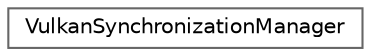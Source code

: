 digraph "Иерархия классов. Графический вид."
{
 // LATEX_PDF_SIZE
  bgcolor="transparent";
  edge [fontname=Helvetica,fontsize=10,labelfontname=Helvetica,labelfontsize=10];
  node [fontname=Helvetica,fontsize=10,shape=box,height=0.2,width=0.4];
  rankdir="LR";
  Node0 [id="Node000000",label="VulkanSynchronizationManager",height=0.2,width=0.4,color="grey40", fillcolor="white", style="filled",URL="$class_vulkan_synchronization_manager.html",tooltip=" "];
}
